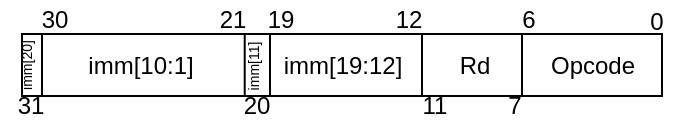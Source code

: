 <mxfile version="13.9.9" type="device"><diagram id="XdIAZp9sYL47dW_6pBIG" name="Pagina-1"><mxGraphModel dx="410" dy="237" grid="1" gridSize="2" guides="1" tooltips="1" connect="1" arrows="1" fold="1" page="1" pageScale="1" pageWidth="827" pageHeight="1169" math="0" shadow="0"><root><mxCell id="0"/><mxCell id="1" parent="0"/><mxCell id="BFx9kle0P_nNxbArr1sv-1" value="" style="rounded=0;whiteSpace=wrap;html=1;" vertex="1" parent="1"><mxGeometry x="120" y="200" width="320" height="31" as="geometry"/></mxCell><mxCell id="BFx9kle0P_nNxbArr1sv-4" value="imm[10:1]" style="text;html=1;align=center;verticalAlign=middle;resizable=0;points=[];autosize=1;" vertex="1" parent="1"><mxGeometry x="144" y="205.5" width="70" height="20" as="geometry"/></mxCell><mxCell id="BFx9kle0P_nNxbArr1sv-8" value="&lt;font style=&quot;font-size: 12px&quot;&gt;imm[19:12]&lt;/font&gt;" style="text;html=1;align=center;verticalAlign=middle;resizable=0;points=[];autosize=1;" vertex="1" parent="1"><mxGeometry x="245" y="205.5" width="70" height="20" as="geometry"/></mxCell><mxCell id="BFx9kle0P_nNxbArr1sv-9" value="Opcode" style="text;html=1;align=center;verticalAlign=middle;resizable=0;points=[];autosize=1;" vertex="1" parent="1"><mxGeometry x="375" y="205.5" width="60" height="20" as="geometry"/></mxCell><mxCell id="BFx9kle0P_nNxbArr1sv-10" value="31" style="text;html=1;align=center;verticalAlign=middle;resizable=0;points=[];autosize=1;" vertex="1" parent="1"><mxGeometry x="109" y="226" width="30" height="20" as="geometry"/></mxCell><mxCell id="BFx9kle0P_nNxbArr1sv-11" value="21" style="text;html=1;align=center;verticalAlign=middle;resizable=0;points=[];autosize=1;" vertex="1" parent="1"><mxGeometry x="210" y="183" width="30" height="20" as="geometry"/></mxCell><mxCell id="BFx9kle0P_nNxbArr1sv-13" value="20" style="text;html=1;align=center;verticalAlign=middle;resizable=0;points=[];autosize=1;" vertex="1" parent="1"><mxGeometry x="224" y="226" width="25" height="19" as="geometry"/></mxCell><mxCell id="BFx9kle0P_nNxbArr1sv-14" value="19" style="text;html=1;align=center;verticalAlign=middle;resizable=0;points=[];autosize=1;" vertex="1" parent="1"><mxGeometry x="236" y="183.5" width="25" height="19" as="geometry"/></mxCell><mxCell id="BFx9kle0P_nNxbArr1sv-17" value="12" style="text;html=1;align=center;verticalAlign=middle;resizable=0;points=[];autosize=1;" vertex="1" parent="1"><mxGeometry x="300" y="183.5" width="25" height="19" as="geometry"/></mxCell><mxCell id="BFx9kle0P_nNxbArr1sv-18" value="11" style="text;html=1;align=center;verticalAlign=middle;resizable=0;points=[];autosize=1;" vertex="1" parent="1"><mxGeometry x="314" y="226.5" width="24" height="19" as="geometry"/></mxCell><mxCell id="BFx9kle0P_nNxbArr1sv-19" value="7" style="text;html=1;align=center;verticalAlign=middle;resizable=0;points=[];autosize=1;" vertex="1" parent="1"><mxGeometry x="357" y="226.5" width="17" height="19" as="geometry"/></mxCell><mxCell id="BFx9kle0P_nNxbArr1sv-20" value="6" style="text;html=1;align=center;verticalAlign=middle;resizable=0;points=[];autosize=1;" vertex="1" parent="1"><mxGeometry x="364" y="183" width="17" height="19" as="geometry"/></mxCell><mxCell id="BFx9kle0P_nNxbArr1sv-21" value="0" style="text;html=1;align=center;verticalAlign=middle;resizable=0;points=[];autosize=1;" vertex="1" parent="1"><mxGeometry x="428" y="184" width="17" height="19" as="geometry"/></mxCell><mxCell id="BFx9kle0P_nNxbArr1sv-23" value="" style="endArrow=none;html=1;exitX=0.375;exitY=0.987;exitDx=0;exitDy=0;exitPerimeter=0;" edge="1" parent="1"><mxGeometry width="50" height="50" relative="1" as="geometry"><mxPoint x="320" y="230.997" as="sourcePoint"/><mxPoint x="320" y="200.4" as="targetPoint"/></mxGeometry></mxCell><mxCell id="BFx9kle0P_nNxbArr1sv-24" value="" style="endArrow=none;html=1;exitX=0.375;exitY=0.987;exitDx=0;exitDy=0;exitPerimeter=0;" edge="1" parent="1"><mxGeometry width="50" height="50" relative="1" as="geometry"><mxPoint x="370" y="230.997" as="sourcePoint"/><mxPoint x="370" y="200.4" as="targetPoint"/><Array as="points"><mxPoint x="370" y="216"/></Array></mxGeometry></mxCell><mxCell id="BFx9kle0P_nNxbArr1sv-25" value="" style="endArrow=none;html=1;exitX=0.375;exitY=0.987;exitDx=0;exitDy=0;exitPerimeter=0;" edge="1" parent="1"><mxGeometry width="50" height="50" relative="1" as="geometry"><mxPoint x="130" y="230.597" as="sourcePoint"/><mxPoint x="130" y="200" as="targetPoint"/></mxGeometry></mxCell><mxCell id="BFx9kle0P_nNxbArr1sv-26" value="&lt;font style=&quot;font-size: 7px&quot;&gt;imm[20]&lt;/font&gt;" style="text;html=1;align=center;verticalAlign=middle;resizable=0;points=[];autosize=1;rotation=-90;" vertex="1" parent="1"><mxGeometry x="101" y="206" width="40" height="20" as="geometry"/></mxCell><mxCell id="BFx9kle0P_nNxbArr1sv-27" value="30" style="text;html=1;align=center;verticalAlign=middle;resizable=0;points=[];autosize=1;" vertex="1" parent="1"><mxGeometry x="123" y="183.5" width="25" height="19" as="geometry"/></mxCell><mxCell id="BFx9kle0P_nNxbArr1sv-31" value="" style="endArrow=none;html=1;exitX=0.375;exitY=0.987;exitDx=0;exitDy=0;exitPerimeter=0;" edge="1" parent="1"><mxGeometry width="50" height="50" relative="1" as="geometry"><mxPoint x="231.36" y="230.597" as="sourcePoint"/><mxPoint x="231.36" y="200" as="targetPoint"/></mxGeometry></mxCell><mxCell id="BFx9kle0P_nNxbArr1sv-32" value="" style="endArrow=none;html=1;exitX=0.375;exitY=0.987;exitDx=0;exitDy=0;exitPerimeter=0;" edge="1" parent="1"><mxGeometry width="50" height="50" relative="1" as="geometry"><mxPoint x="244" y="230.597" as="sourcePoint"/><mxPoint x="244" y="200" as="targetPoint"/></mxGeometry></mxCell><mxCell id="BFx9kle0P_nNxbArr1sv-33" value="&lt;font style=&quot;font-size: 7px&quot;&gt;imm[11]&lt;/font&gt;" style="text;html=1;align=center;verticalAlign=middle;resizable=0;points=[];autosize=1;rotation=-90;" vertex="1" parent="1"><mxGeometry x="214" y="206.5" width="40" height="20" as="geometry"/></mxCell><mxCell id="BFx9kle0P_nNxbArr1sv-34" value="Rd" style="text;html=1;align=center;verticalAlign=middle;resizable=0;points=[];autosize=1;" vertex="1" parent="1"><mxGeometry x="331" y="205.5" width="30" height="20" as="geometry"/></mxCell></root></mxGraphModel></diagram></mxfile>